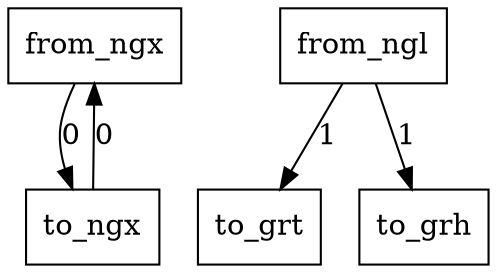 digraph {
    graph [rankdir=TB
          ,bgcolor=transparent];
    node [shape=box
         ,fillcolor=white
         ,style=filled];
    0 [label=<from_ngx>];
    1 [label=<from_ngl>];
    2 [label=<to_ngx>];
    3 [label=<to_grt>];
    4 [label=<to_grh>];
    0 -> 2 [label=0];
    1 -> 3 [label=1];
    1 -> 4 [label=1];
    2 -> 0 [label=0];
}